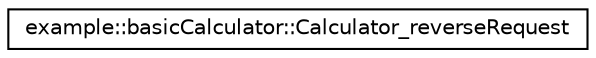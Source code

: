 digraph G
{
  edge [fontname="Helvetica",fontsize="10",labelfontname="Helvetica",labelfontsize="10"];
  node [fontname="Helvetica",fontsize="10",shape=record];
  rankdir="LR";
  Node1 [label="example::basicCalculator::Calculator_reverseRequest",height=0.2,width=0.4,color="black", fillcolor="white", style="filled",URL="$classexample_1_1basic_calculator_1_1_calculator__reverse_request.html"];
}
